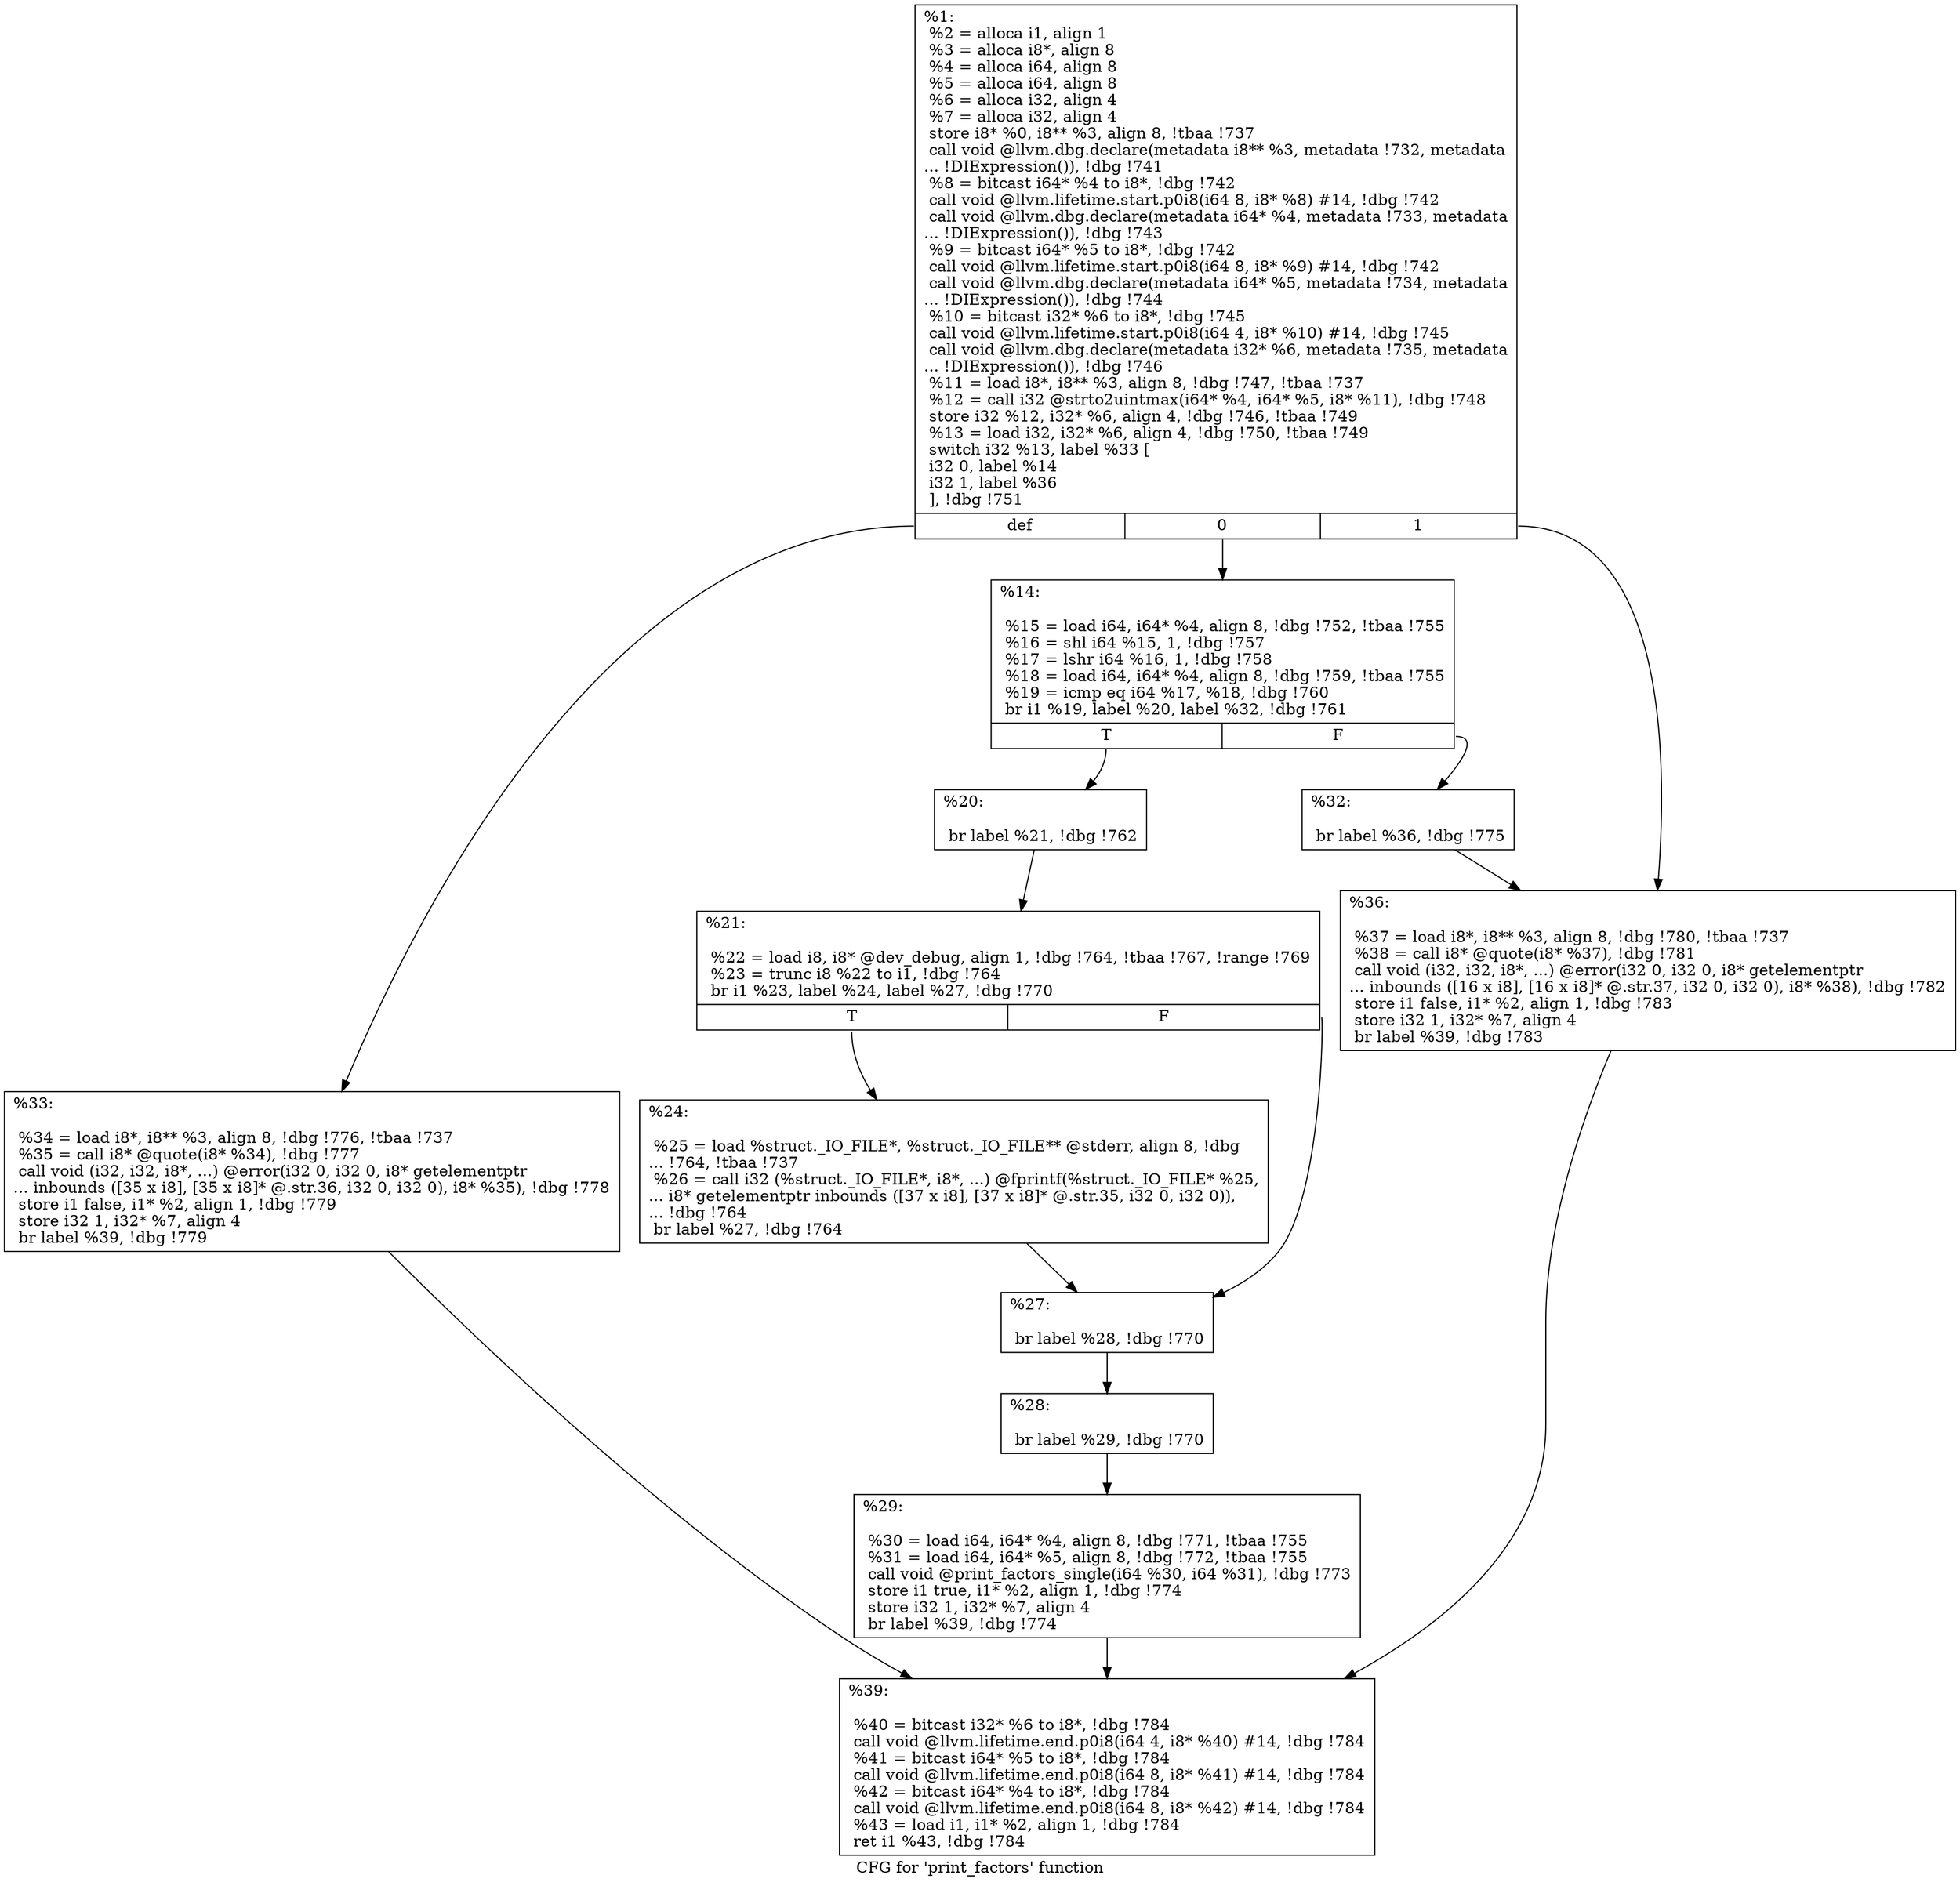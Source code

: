 digraph "CFG for 'print_factors' function" {
	label="CFG for 'print_factors' function";

	Node0x1685b40 [shape=record,label="{%1:\l  %2 = alloca i1, align 1\l  %3 = alloca i8*, align 8\l  %4 = alloca i64, align 8\l  %5 = alloca i64, align 8\l  %6 = alloca i32, align 4\l  %7 = alloca i32, align 4\l  store i8* %0, i8** %3, align 8, !tbaa !737\l  call void @llvm.dbg.declare(metadata i8** %3, metadata !732, metadata\l... !DIExpression()), !dbg !741\l  %8 = bitcast i64* %4 to i8*, !dbg !742\l  call void @llvm.lifetime.start.p0i8(i64 8, i8* %8) #14, !dbg !742\l  call void @llvm.dbg.declare(metadata i64* %4, metadata !733, metadata\l... !DIExpression()), !dbg !743\l  %9 = bitcast i64* %5 to i8*, !dbg !742\l  call void @llvm.lifetime.start.p0i8(i64 8, i8* %9) #14, !dbg !742\l  call void @llvm.dbg.declare(metadata i64* %5, metadata !734, metadata\l... !DIExpression()), !dbg !744\l  %10 = bitcast i32* %6 to i8*, !dbg !745\l  call void @llvm.lifetime.start.p0i8(i64 4, i8* %10) #14, !dbg !745\l  call void @llvm.dbg.declare(metadata i32* %6, metadata !735, metadata\l... !DIExpression()), !dbg !746\l  %11 = load i8*, i8** %3, align 8, !dbg !747, !tbaa !737\l  %12 = call i32 @strto2uintmax(i64* %4, i64* %5, i8* %11), !dbg !748\l  store i32 %12, i32* %6, align 4, !dbg !746, !tbaa !749\l  %13 = load i32, i32* %6, align 4, !dbg !750, !tbaa !749\l  switch i32 %13, label %33 [\l    i32 0, label %14\l    i32 1, label %36\l  ], !dbg !751\l|{<s0>def|<s1>0|<s2>1}}"];
	Node0x1685b40:s0 -> Node0x1696370;
	Node0x1685b40:s1 -> Node0x1696050;
	Node0x1685b40:s2 -> Node0x16963c0;
	Node0x1696050 [shape=record,label="{%14:\l\l  %15 = load i64, i64* %4, align 8, !dbg !752, !tbaa !755\l  %16 = shl i64 %15, 1, !dbg !757\l  %17 = lshr i64 %16, 1, !dbg !758\l  %18 = load i64, i64* %4, align 8, !dbg !759, !tbaa !755\l  %19 = icmp eq i64 %17, %18, !dbg !760\l  br i1 %19, label %20, label %32, !dbg !761\l|{<s0>T|<s1>F}}"];
	Node0x1696050:s0 -> Node0x1696140;
	Node0x1696050:s1 -> Node0x1696320;
	Node0x1696140 [shape=record,label="{%20:\l\l  br label %21, !dbg !762\l}"];
	Node0x1696140 -> Node0x1696190;
	Node0x1696190 [shape=record,label="{%21:\l\l  %22 = load i8, i8* @dev_debug, align 1, !dbg !764, !tbaa !767, !range !769\l  %23 = trunc i8 %22 to i1, !dbg !764\l  br i1 %23, label %24, label %27, !dbg !770\l|{<s0>T|<s1>F}}"];
	Node0x1696190:s0 -> Node0x16961e0;
	Node0x1696190:s1 -> Node0x1696230;
	Node0x16961e0 [shape=record,label="{%24:\l\l  %25 = load %struct._IO_FILE*, %struct._IO_FILE** @stderr, align 8, !dbg\l... !764, !tbaa !737\l  %26 = call i32 (%struct._IO_FILE*, i8*, ...) @fprintf(%struct._IO_FILE* %25,\l... i8* getelementptr inbounds ([37 x i8], [37 x i8]* @.str.35, i32 0, i32 0)),\l... !dbg !764\l  br label %27, !dbg !764\l}"];
	Node0x16961e0 -> Node0x1696230;
	Node0x1696230 [shape=record,label="{%27:\l\l  br label %28, !dbg !770\l}"];
	Node0x1696230 -> Node0x1696280;
	Node0x1696280 [shape=record,label="{%28:\l\l  br label %29, !dbg !770\l}"];
	Node0x1696280 -> Node0x16962d0;
	Node0x16962d0 [shape=record,label="{%29:\l\l  %30 = load i64, i64* %4, align 8, !dbg !771, !tbaa !755\l  %31 = load i64, i64* %5, align 8, !dbg !772, !tbaa !755\l  call void @print_factors_single(i64 %30, i64 %31), !dbg !773\l  store i1 true, i1* %2, align 1, !dbg !774\l  store i32 1, i32* %7, align 4\l  br label %39, !dbg !774\l}"];
	Node0x16962d0 -> Node0x1696410;
	Node0x1696320 [shape=record,label="{%32:\l\l  br label %36, !dbg !775\l}"];
	Node0x1696320 -> Node0x16963c0;
	Node0x1696370 [shape=record,label="{%33:\l\l  %34 = load i8*, i8** %3, align 8, !dbg !776, !tbaa !737\l  %35 = call i8* @quote(i8* %34), !dbg !777\l  call void (i32, i32, i8*, ...) @error(i32 0, i32 0, i8* getelementptr\l... inbounds ([35 x i8], [35 x i8]* @.str.36, i32 0, i32 0), i8* %35), !dbg !778\l  store i1 false, i1* %2, align 1, !dbg !779\l  store i32 1, i32* %7, align 4\l  br label %39, !dbg !779\l}"];
	Node0x1696370 -> Node0x1696410;
	Node0x16963c0 [shape=record,label="{%36:\l\l  %37 = load i8*, i8** %3, align 8, !dbg !780, !tbaa !737\l  %38 = call i8* @quote(i8* %37), !dbg !781\l  call void (i32, i32, i8*, ...) @error(i32 0, i32 0, i8* getelementptr\l... inbounds ([16 x i8], [16 x i8]* @.str.37, i32 0, i32 0), i8* %38), !dbg !782\l  store i1 false, i1* %2, align 1, !dbg !783\l  store i32 1, i32* %7, align 4\l  br label %39, !dbg !783\l}"];
	Node0x16963c0 -> Node0x1696410;
	Node0x1696410 [shape=record,label="{%39:\l\l  %40 = bitcast i32* %6 to i8*, !dbg !784\l  call void @llvm.lifetime.end.p0i8(i64 4, i8* %40) #14, !dbg !784\l  %41 = bitcast i64* %5 to i8*, !dbg !784\l  call void @llvm.lifetime.end.p0i8(i64 8, i8* %41) #14, !dbg !784\l  %42 = bitcast i64* %4 to i8*, !dbg !784\l  call void @llvm.lifetime.end.p0i8(i64 8, i8* %42) #14, !dbg !784\l  %43 = load i1, i1* %2, align 1, !dbg !784\l  ret i1 %43, !dbg !784\l}"];
}
